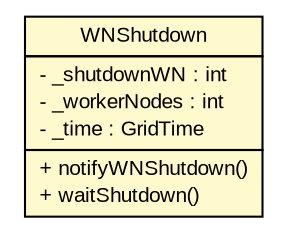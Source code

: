 #!/usr/local/bin/dot
#
# Class diagram 
# Generated by UMLGraph version R5_7_2-3-gee82a7 (http://www.umlgraph.org/)
#

digraph G {
	edge [fontname="arial",fontsize=10,labelfontname="arial",labelfontsize=10];
	node [fontname="arial",fontsize=10,shape=plaintext];
	nodesep=0.25;
	ranksep=0.5;
	// org.edg.data.replication.optorsim.WNShutdown
	c11273 [label=<<table title="org.edg.data.replication.optorsim.WNShutdown" border="0" cellborder="1" cellspacing="0" cellpadding="2" port="p" bgcolor="lemonChiffon" href="./WNShutdown.html">
		<tr><td><table border="0" cellspacing="0" cellpadding="1">
<tr><td align="center" balign="center"> WNShutdown </td></tr>
		</table></td></tr>
		<tr><td><table border="0" cellspacing="0" cellpadding="1">
<tr><td align="left" balign="left"> - _shutdownWN : int </td></tr>
<tr><td align="left" balign="left"> - _workerNodes : int </td></tr>
<tr><td align="left" balign="left"> - _time : GridTime </td></tr>
		</table></td></tr>
		<tr><td><table border="0" cellspacing="0" cellpadding="1">
<tr><td align="left" balign="left"> + notifyWNShutdown() </td></tr>
<tr><td align="left" balign="left"> + waitShutdown() </td></tr>
		</table></td></tr>
		</table>>, URL="./WNShutdown.html", fontname="arial", fontcolor="black", fontsize=10.0];
}

